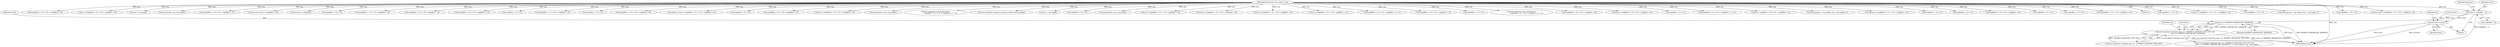 digraph "0_libmodbus_5ccdf5ef79d742640355d1132fa9e2abc7fbaefc@array" {
"1000148" [label="(Call,slave = req[offset - 1])"];
"1000116" [label="(MethodParameterIn,const uint8_t *req)"];
"1000175" [label="(Call,sft.slave = slave)"];
"1001374" [label="(Call,slave == MODBUS_BROADCAST_ADDRESS)"];
"1001366" [label="(Call,ctx->backend->backend_type == _MODBUS_BACKEND_TYPE_RTU &&\n            slave == MODBUS_BROADCAST_ADDRESS)"];
"1001130" [label="(Call,req[offset + 7] << 8)"];
"1000116" [label="(MethodParameterIn,const uint8_t *req)"];
"1000400" [label="(Call,nb = (req[offset + 3] << 8) + req[offset + 4])"];
"1001056" [label="(Call,req[offset + 5] << 8)"];
"1000921" [label="(Call,memcpy(rsp + rsp_length, req + rsp_length, 4))"];
"1001382" [label="(MethodReturn,int)"];
"1000653" [label="(Call,req[offset + 3] << 8)"];
"1000156" [label="(Identifier,function)"];
"1001379" [label="(Identifier,ctx)"];
"1000150" [label="(Call,req[offset - 1])"];
"1001127" [label="(Call,nb_write = (req[offset + 7] << 8) + req[offset + 8])"];
"1001097" [label="(Call,(req[offset + 3] << 8) + req[offset + 4])"];
"1001053" [label="(Call,or = (req[offset + 5] << 8) + req[offset + 6])"];
"1000925" [label="(Call,req + rsp_length)"];
"1001084" [label="(Call,memcpy(rsp, req, req_length))"];
"1000685" [label="(Call,(req[offset + 3] << 8) + req[offset + 4])"];
"1001143" [label="(Call,nb_write_bytes = req[offset + 9])"];
"1000155" [label="(Call,function = req[offset])"];
"1001114" [label="(Call,req[offset + 5] << 8)"];
"1001129" [label="(Call,(req[offset + 7] << 8) + req[offset + 8])"];
"1000247" [label="(Call,(req[offset + 3] << 8) + req[offset + 4])"];
"1001376" [label="(Identifier,MODBUS_BROADCAST_ADDRESS)"];
"1000119" [label="(Block,)"];
"1000182" [label="(Identifier,sft)"];
"1000796" [label="(Call,(req[offset + 3] << 8) + req[offset + 4])"];
"1000686" [label="(Call,req[offset + 3] << 8)"];
"1000162" [label="(Call,(req[offset + 1] << 8) + req[offset + 2])"];
"1001040" [label="(Call,req[offset + 3] << 8)"];
"1001374" [label="(Call,slave == MODBUS_BROADCAST_ADDRESS)"];
"1001055" [label="(Call,(req[offset + 5] << 8) + req[offset + 6])"];
"1001111" [label="(Call,address_write = (req[offset + 5] << 8) + req[offset + 6])"];
"1000248" [label="(Call,req[offset + 3] << 8)"];
"1000402" [label="(Call,(req[offset + 3] << 8) + req[offset + 4])"];
"1000559" [label="(Call,data = (req[offset + 3] << 8) + req[offset + 4])"];
"1000672" [label="(Call,memcpy(rsp, req, req_length))"];
"1001293" [label="(Call,mb_mapping->tab_registers[i] =\n                    (req[offset + j] << 8) + req[offset + j + 1])"];
"1000189" [label="(Call,ctx->backend->prepare_response_tid(req, &req_length))"];
"1000783" [label="(Call,req + rsp_length)"];
"1001098" [label="(Call,req[offset + 3] << 8)"];
"1000176" [label="(Call,sft.slave)"];
"1000593" [label="(Call,memcpy(rsp, req, req_length))"];
"1001375" [label="(Identifier,slave)"];
"1001095" [label="(Call,nb = (req[offset + 3] << 8) + req[offset + 4])"];
"1000650" [label="(Call,data = (req[offset + 3] << 8) + req[offset + 4])"];
"1000245" [label="(Call,nb = (req[offset + 3] << 8) + req[offset + 4])"];
"1001366" [label="(Call,ctx->backend->backend_type == _MODBUS_BACKEND_TYPE_RTU &&\n            slave == MODBUS_BROADCAST_ADDRESS)"];
"1001365" [label="(Call,(ctx->backend->backend_type == _MODBUS_BACKEND_TYPE_RTU &&\n            slave == MODBUS_BROADCAST_ADDRESS) ? 0 : send_msg(ctx, rsp, rsp_length))"];
"1000794" [label="(Call,nb = (req[offset + 3] << 8) + req[offset + 4])"];
"1000175" [label="(Call,sft.slave = slave)"];
"1000900" [label="(Call,(req[offset + j] << 8) + req[offset + j + 1])"];
"1001113" [label="(Call,(req[offset + 5] << 8) + req[offset + 6])"];
"1000148" [label="(Call,slave = req[offset - 1])"];
"1001377" [label="(Literal,0)"];
"1000149" [label="(Identifier,slave)"];
"1000163" [label="(Call,req[offset + 1] << 8)"];
"1000894" [label="(Call,mb_mapping->tab_registers[i] =\n                    (req[offset + j] << 8) + req[offset + j + 1])"];
"1000561" [label="(Call,(req[offset + 3] << 8) + req[offset + 4])"];
"1001037" [label="(Call,and = (req[offset + 3] << 8) + req[offset + 4])"];
"1000901" [label="(Call,req[offset + j] << 8)"];
"1001299" [label="(Call,(req[offset + j] << 8) + req[offset + j + 1])"];
"1000683" [label="(Call,nb = (req[offset + 3] << 8) + req[offset + 4])"];
"1000779" [label="(Call,memcpy(rsp + rsp_length, req + rsp_length, 4))"];
"1000160" [label="(Call,address = (req[offset + 1] << 8) + req[offset + 2])"];
"1000562" [label="(Call,req[offset + 3] << 8)"];
"1000179" [label="(Identifier,slave)"];
"1001367" [label="(Call,ctx->backend->backend_type == _MODBUS_BACKEND_TYPE_RTU)"];
"1001300" [label="(Call,req[offset + j] << 8)"];
"1000652" [label="(Call,(req[offset + 3] << 8) + req[offset + 4])"];
"1000403" [label="(Call,req[offset + 3] << 8)"];
"1000797" [label="(Call,req[offset + 3] << 8)"];
"1001039" [label="(Call,(req[offset + 3] << 8) + req[offset + 4])"];
"1000148" -> "1000119"  [label="AST: "];
"1000148" -> "1000150"  [label="CFG: "];
"1000149" -> "1000148"  [label="AST: "];
"1000150" -> "1000148"  [label="AST: "];
"1000156" -> "1000148"  [label="CFG: "];
"1000148" -> "1001382"  [label="DDG: req[offset - 1]"];
"1000116" -> "1000148"  [label="DDG: req"];
"1000148" -> "1000175"  [label="DDG: slave"];
"1000148" -> "1001374"  [label="DDG: slave"];
"1000116" -> "1000114"  [label="AST: "];
"1000116" -> "1001382"  [label="DDG: req"];
"1000116" -> "1000155"  [label="DDG: req"];
"1000116" -> "1000160"  [label="DDG: req"];
"1000116" -> "1000163"  [label="DDG: req"];
"1000116" -> "1000162"  [label="DDG: req"];
"1000116" -> "1000189"  [label="DDG: req"];
"1000116" -> "1000245"  [label="DDG: req"];
"1000116" -> "1000248"  [label="DDG: req"];
"1000116" -> "1000247"  [label="DDG: req"];
"1000116" -> "1000400"  [label="DDG: req"];
"1000116" -> "1000403"  [label="DDG: req"];
"1000116" -> "1000402"  [label="DDG: req"];
"1000116" -> "1000559"  [label="DDG: req"];
"1000116" -> "1000562"  [label="DDG: req"];
"1000116" -> "1000561"  [label="DDG: req"];
"1000116" -> "1000593"  [label="DDG: req"];
"1000116" -> "1000650"  [label="DDG: req"];
"1000116" -> "1000653"  [label="DDG: req"];
"1000116" -> "1000652"  [label="DDG: req"];
"1000116" -> "1000672"  [label="DDG: req"];
"1000116" -> "1000683"  [label="DDG: req"];
"1000116" -> "1000686"  [label="DDG: req"];
"1000116" -> "1000685"  [label="DDG: req"];
"1000116" -> "1000779"  [label="DDG: req"];
"1000116" -> "1000783"  [label="DDG: req"];
"1000116" -> "1000794"  [label="DDG: req"];
"1000116" -> "1000797"  [label="DDG: req"];
"1000116" -> "1000796"  [label="DDG: req"];
"1000116" -> "1000894"  [label="DDG: req"];
"1000116" -> "1000901"  [label="DDG: req"];
"1000116" -> "1000900"  [label="DDG: req"];
"1000116" -> "1000921"  [label="DDG: req"];
"1000116" -> "1000925"  [label="DDG: req"];
"1000116" -> "1001037"  [label="DDG: req"];
"1000116" -> "1001040"  [label="DDG: req"];
"1000116" -> "1001039"  [label="DDG: req"];
"1000116" -> "1001053"  [label="DDG: req"];
"1000116" -> "1001056"  [label="DDG: req"];
"1000116" -> "1001055"  [label="DDG: req"];
"1000116" -> "1001084"  [label="DDG: req"];
"1000116" -> "1001095"  [label="DDG: req"];
"1000116" -> "1001098"  [label="DDG: req"];
"1000116" -> "1001097"  [label="DDG: req"];
"1000116" -> "1001111"  [label="DDG: req"];
"1000116" -> "1001114"  [label="DDG: req"];
"1000116" -> "1001113"  [label="DDG: req"];
"1000116" -> "1001127"  [label="DDG: req"];
"1000116" -> "1001130"  [label="DDG: req"];
"1000116" -> "1001129"  [label="DDG: req"];
"1000116" -> "1001143"  [label="DDG: req"];
"1000116" -> "1001293"  [label="DDG: req"];
"1000116" -> "1001300"  [label="DDG: req"];
"1000116" -> "1001299"  [label="DDG: req"];
"1000175" -> "1000119"  [label="AST: "];
"1000175" -> "1000179"  [label="CFG: "];
"1000176" -> "1000175"  [label="AST: "];
"1000179" -> "1000175"  [label="AST: "];
"1000182" -> "1000175"  [label="CFG: "];
"1000175" -> "1001382"  [label="DDG: slave"];
"1000175" -> "1001382"  [label="DDG: sft.slave"];
"1001374" -> "1001366"  [label="AST: "];
"1001374" -> "1001376"  [label="CFG: "];
"1001375" -> "1001374"  [label="AST: "];
"1001376" -> "1001374"  [label="AST: "];
"1001366" -> "1001374"  [label="CFG: "];
"1001374" -> "1001382"  [label="DDG: slave"];
"1001374" -> "1001382"  [label="DDG: MODBUS_BROADCAST_ADDRESS"];
"1001374" -> "1001366"  [label="DDG: slave"];
"1001374" -> "1001366"  [label="DDG: MODBUS_BROADCAST_ADDRESS"];
"1001366" -> "1001365"  [label="AST: "];
"1001366" -> "1001367"  [label="CFG: "];
"1001367" -> "1001366"  [label="AST: "];
"1001377" -> "1001366"  [label="CFG: "];
"1001379" -> "1001366"  [label="CFG: "];
"1001366" -> "1001382"  [label="DDG: ctx->backend->backend_type == _MODBUS_BACKEND_TYPE_RTU"];
"1001366" -> "1001382"  [label="DDG: slave == MODBUS_BROADCAST_ADDRESS"];
"1001367" -> "1001366"  [label="DDG: ctx->backend->backend_type"];
"1001367" -> "1001366"  [label="DDG: _MODBUS_BACKEND_TYPE_RTU"];
}
